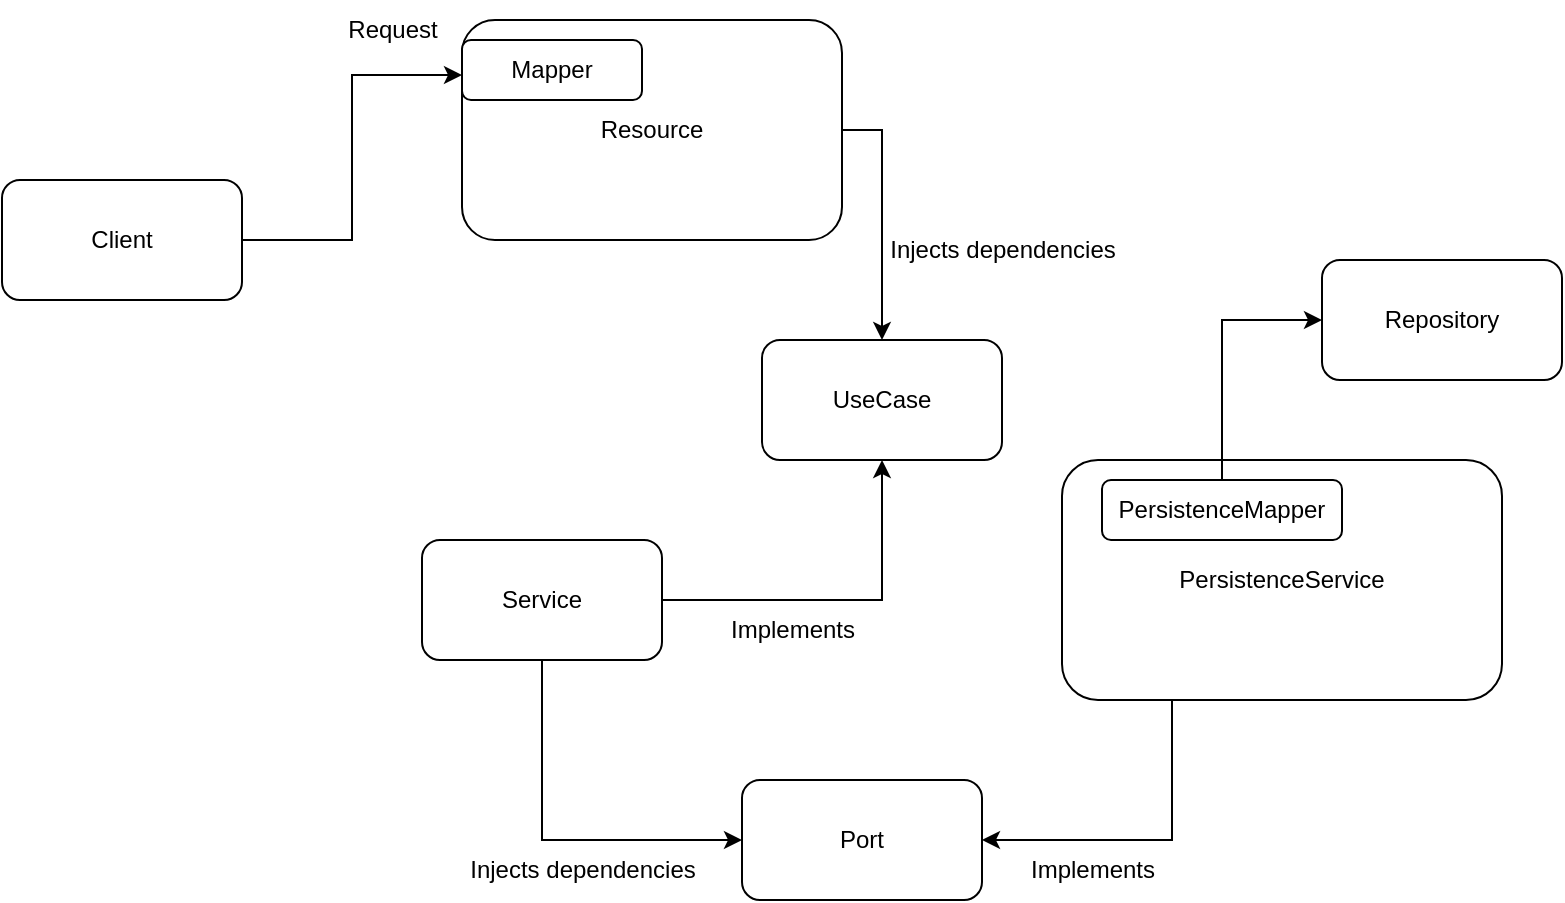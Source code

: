 <mxfile version="24.6.4" type="github">
  <diagram name="Página-1" id="Syn2oAfHOVvyRiE3abJN">
    <mxGraphModel dx="1120" dy="426" grid="1" gridSize="10" guides="1" tooltips="1" connect="1" arrows="1" fold="1" page="1" pageScale="1" pageWidth="827" pageHeight="1169" math="0" shadow="0">
      <root>
        <mxCell id="0" />
        <mxCell id="1" parent="0" />
        <mxCell id="srfki-Rv-yzu-XFw1Iy5-51" style="edgeStyle=orthogonalEdgeStyle;rounded=0;orthogonalLoop=1;jettySize=auto;html=1;exitX=1;exitY=0.5;exitDx=0;exitDy=0;entryX=0;entryY=0.25;entryDx=0;entryDy=0;" edge="1" parent="1" source="srfki-Rv-yzu-XFw1Iy5-1" target="srfki-Rv-yzu-XFw1Iy5-3">
          <mxGeometry relative="1" as="geometry" />
        </mxCell>
        <mxCell id="srfki-Rv-yzu-XFw1Iy5-1" value="Client" style="rounded=1;whiteSpace=wrap;html=1;" vertex="1" parent="1">
          <mxGeometry x="100" y="110" width="120" height="60" as="geometry" />
        </mxCell>
        <mxCell id="srfki-Rv-yzu-XFw1Iy5-2" value="" style="endArrow=classic;html=1;rounded=0;exitX=1;exitY=0.5;exitDx=0;exitDy=0;" edge="1" parent="1" source="srfki-Rv-yzu-XFw1Iy5-3">
          <mxGeometry width="50" height="50" relative="1" as="geometry">
            <mxPoint x="390" y="250" as="sourcePoint" />
            <mxPoint x="360" y="110" as="targetPoint" />
          </mxGeometry>
        </mxCell>
        <mxCell id="srfki-Rv-yzu-XFw1Iy5-6" value="UseCase" style="rounded=1;whiteSpace=wrap;html=1;" vertex="1" parent="1">
          <mxGeometry x="480" y="190" width="120" height="60" as="geometry" />
        </mxCell>
        <mxCell id="srfki-Rv-yzu-XFw1Iy5-14" style="edgeStyle=orthogonalEdgeStyle;rounded=0;orthogonalLoop=1;jettySize=auto;html=1;exitX=1;exitY=0.5;exitDx=0;exitDy=0;entryX=0.5;entryY=0;entryDx=0;entryDy=0;" edge="1" parent="1" source="srfki-Rv-yzu-XFw1Iy5-3" target="srfki-Rv-yzu-XFw1Iy5-6">
          <mxGeometry relative="1" as="geometry" />
        </mxCell>
        <mxCell id="srfki-Rv-yzu-XFw1Iy5-3" value="Resource" style="rounded=1;whiteSpace=wrap;html=1;" vertex="1" parent="1">
          <mxGeometry x="330" y="30" width="190" height="110" as="geometry" />
        </mxCell>
        <mxCell id="srfki-Rv-yzu-XFw1Iy5-11" value="Request" style="text;html=1;align=center;verticalAlign=middle;resizable=0;points=[];autosize=1;strokeColor=none;fillColor=none;" vertex="1" parent="1">
          <mxGeometry x="260" y="20" width="70" height="30" as="geometry" />
        </mxCell>
        <mxCell id="srfki-Rv-yzu-XFw1Iy5-12" value="Injects dependencies" style="text;html=1;align=center;verticalAlign=middle;resizable=0;points=[];autosize=1;strokeColor=none;fillColor=none;" vertex="1" parent="1">
          <mxGeometry x="530" y="130" width="140" height="30" as="geometry" />
        </mxCell>
        <mxCell id="srfki-Rv-yzu-XFw1Iy5-17" style="edgeStyle=orthogonalEdgeStyle;rounded=0;orthogonalLoop=1;jettySize=auto;html=1;exitX=1;exitY=0.5;exitDx=0;exitDy=0;entryX=0.5;entryY=1;entryDx=0;entryDy=0;" edge="1" parent="1" source="srfki-Rv-yzu-XFw1Iy5-15" target="srfki-Rv-yzu-XFw1Iy5-6">
          <mxGeometry relative="1" as="geometry">
            <mxPoint x="530" y="260" as="targetPoint" />
          </mxGeometry>
        </mxCell>
        <mxCell id="srfki-Rv-yzu-XFw1Iy5-25" style="edgeStyle=orthogonalEdgeStyle;rounded=0;orthogonalLoop=1;jettySize=auto;html=1;exitX=0.5;exitY=1;exitDx=0;exitDy=0;entryX=0;entryY=0.5;entryDx=0;entryDy=0;" edge="1" parent="1" source="srfki-Rv-yzu-XFw1Iy5-15" target="srfki-Rv-yzu-XFw1Iy5-23">
          <mxGeometry relative="1" as="geometry" />
        </mxCell>
        <mxCell id="srfki-Rv-yzu-XFw1Iy5-15" value="Service" style="rounded=1;whiteSpace=wrap;html=1;" vertex="1" parent="1">
          <mxGeometry x="310" y="290" width="120" height="60" as="geometry" />
        </mxCell>
        <mxCell id="srfki-Rv-yzu-XFw1Iy5-20" value="Implements" style="text;html=1;align=center;verticalAlign=middle;resizable=0;points=[];autosize=1;strokeColor=none;fillColor=none;" vertex="1" parent="1">
          <mxGeometry x="450" y="320" width="90" height="30" as="geometry" />
        </mxCell>
        <mxCell id="srfki-Rv-yzu-XFw1Iy5-23" value="Port" style="rounded=1;whiteSpace=wrap;html=1;" vertex="1" parent="1">
          <mxGeometry x="470" y="410" width="120" height="60" as="geometry" />
        </mxCell>
        <mxCell id="srfki-Rv-yzu-XFw1Iy5-26" value="Injects dependencies" style="text;html=1;align=center;verticalAlign=middle;resizable=0;points=[];autosize=1;strokeColor=none;fillColor=none;" vertex="1" parent="1">
          <mxGeometry x="320" y="440" width="140" height="30" as="geometry" />
        </mxCell>
        <mxCell id="srfki-Rv-yzu-XFw1Iy5-46" style="edgeStyle=orthogonalEdgeStyle;rounded=0;orthogonalLoop=1;jettySize=auto;html=1;exitX=0.25;exitY=1;exitDx=0;exitDy=0;entryX=1;entryY=0.5;entryDx=0;entryDy=0;" edge="1" parent="1" source="srfki-Rv-yzu-XFw1Iy5-27" target="srfki-Rv-yzu-XFw1Iy5-23">
          <mxGeometry relative="1" as="geometry" />
        </mxCell>
        <mxCell id="srfki-Rv-yzu-XFw1Iy5-27" value="PersistenceService" style="rounded=1;whiteSpace=wrap;html=1;" vertex="1" parent="1">
          <mxGeometry x="630" y="250" width="220" height="120" as="geometry" />
        </mxCell>
        <mxCell id="srfki-Rv-yzu-XFw1Iy5-34" value="Repository" style="rounded=1;whiteSpace=wrap;html=1;" vertex="1" parent="1">
          <mxGeometry x="760" y="150" width="120" height="60" as="geometry" />
        </mxCell>
        <mxCell id="srfki-Rv-yzu-XFw1Iy5-40" style="edgeStyle=orthogonalEdgeStyle;rounded=0;orthogonalLoop=1;jettySize=auto;html=1;exitX=0.5;exitY=0;exitDx=0;exitDy=0;entryX=0;entryY=0.5;entryDx=0;entryDy=0;" edge="1" parent="1" source="srfki-Rv-yzu-XFw1Iy5-37" target="srfki-Rv-yzu-XFw1Iy5-34">
          <mxGeometry relative="1" as="geometry" />
        </mxCell>
        <mxCell id="srfki-Rv-yzu-XFw1Iy5-37" value="PersistenceMapper" style="rounded=1;whiteSpace=wrap;html=1;" vertex="1" parent="1">
          <mxGeometry x="650" y="260" width="120" height="30" as="geometry" />
        </mxCell>
        <mxCell id="srfki-Rv-yzu-XFw1Iy5-43" value="Implements" style="text;html=1;align=center;verticalAlign=middle;resizable=0;points=[];autosize=1;strokeColor=none;fillColor=none;" vertex="1" parent="1">
          <mxGeometry x="600" y="440" width="90" height="30" as="geometry" />
        </mxCell>
        <mxCell id="srfki-Rv-yzu-XFw1Iy5-33" value="Mapper" style="rounded=1;whiteSpace=wrap;html=1;" vertex="1" parent="1">
          <mxGeometry x="330" y="40" width="90" height="30" as="geometry" />
        </mxCell>
      </root>
    </mxGraphModel>
  </diagram>
</mxfile>
